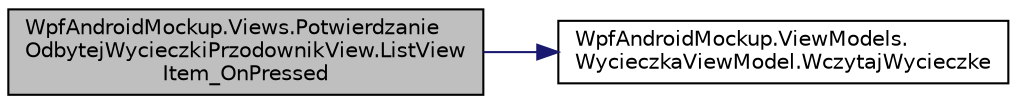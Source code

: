 digraph "WpfAndroidMockup.Views.PotwierdzanieOdbytejWycieczkiPrzodownikView.ListViewItem_OnPressed"
{
 // INTERACTIVE_SVG=YES
  edge [fontname="Helvetica",fontsize="10",labelfontname="Helvetica",labelfontsize="10"];
  node [fontname="Helvetica",fontsize="10",shape=record];
  rankdir="LR";
  Node36 [label="WpfAndroidMockup.Views.Potwierdzanie\lOdbytejWycieczkiPrzodownikView.ListView\lItem_OnPressed",height=0.2,width=0.4,color="black", fillcolor="grey75", style="filled", fontcolor="black"];
  Node36 -> Node37 [color="midnightblue",fontsize="10",style="solid",fontname="Helvetica"];
  Node37 [label="WpfAndroidMockup.ViewModels.\lWycieczkaViewModel.WczytajWycieczke",height=0.2,width=0.4,color="black", fillcolor="white", style="filled",URL="$class_wpf_android_mockup_1_1_view_models_1_1_wycieczka_view_model.html#abdd72db58a8000e0d2699c05422f3e54",tooltip="Przypisuje aktualnej wycieczke odpowiednią wycieczkę "];
}
